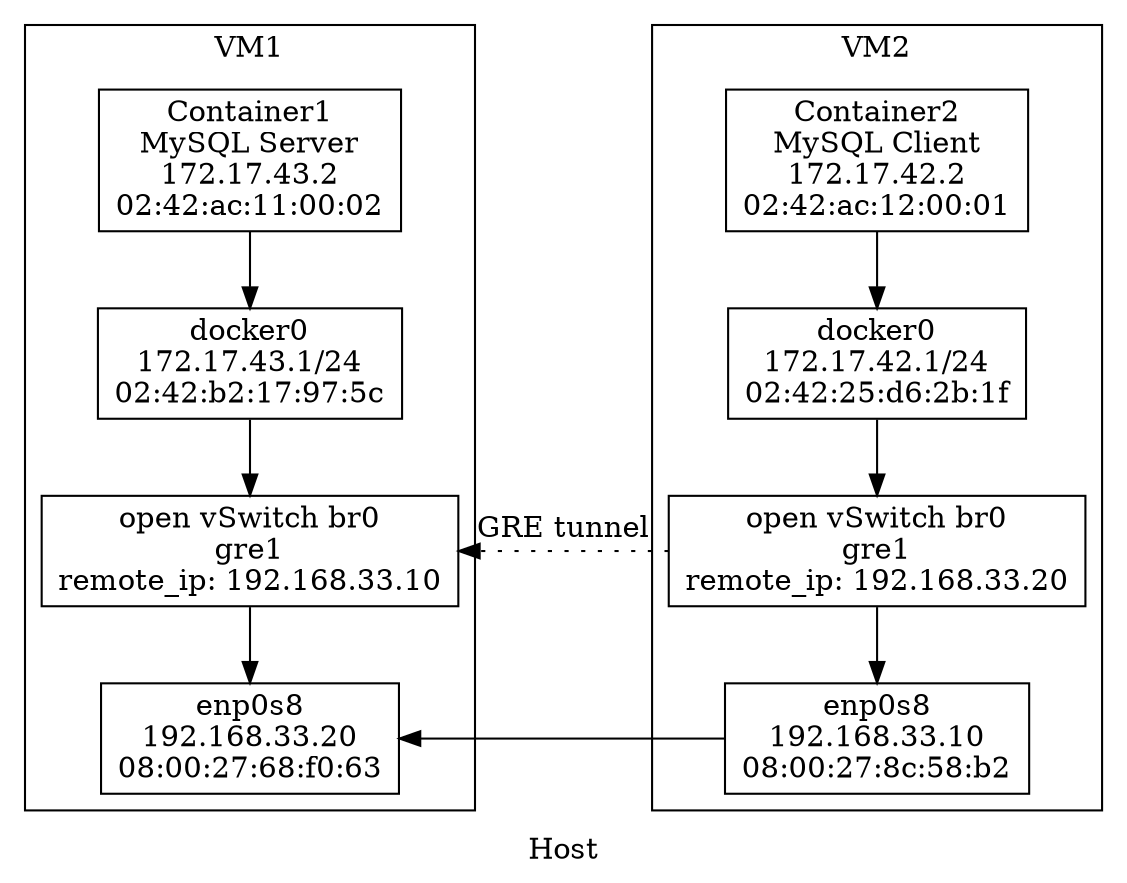 digraph G {

subgraph cluster1 {
        E1 [shape="box", label="enp0s8\n192.168.33.20\n08:00:27:68:f0:63"]
        C1 [shape="box", label="Container1\nMySQL Server\n172.17.43.2\n02:42:ac:11:00:02"]
        D1 [shape="box", label="docker0\n172.17.43.1/24\n02:42:b2:17:97:5c"]
        V1 [shape="box", label="open vSwitch br0\ngre1\nremote_ip: 192.168.33.10"]
        
        C1 -> D1 -> V1 -> E1;
        
        label = "VM1";
}

subgraph cluster2 {
        E2 [shape="box", label="enp0s8\n192.168.33.10\n08:00:27:8c:58:b2"]
        C2 [shape="box", label="Container2\nMySQL Client\n172.17.42.2\n02:42:ac:12:00:01"]
        D2 [shape="box", label="docker0\n172.17.42.1/24\n02:42:25:d6:2b:1f"]
        V2 [shape="box", label="open vSwitch br0\ngre1\nremote_ip: 192.168.33.20"]

        C2 -> D2 -> V2 -> E2;
        
        label = "VM2";
        
}

V2 -> V1 [constraint=false, style=dotted, label="GRE tunnel"]
E2 -> E1 [constraint=false]

label = "Host";

}